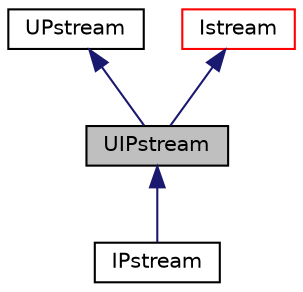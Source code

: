 digraph "UIPstream"
{
  bgcolor="transparent";
  edge [fontname="Helvetica",fontsize="10",labelfontname="Helvetica",labelfontsize="10"];
  node [fontname="Helvetica",fontsize="10",shape=record];
  Node1 [label="UIPstream",height=0.2,width=0.4,color="black", fillcolor="grey75", style="filled", fontcolor="black"];
  Node2 -> Node1 [dir="back",color="midnightblue",fontsize="10",style="solid",fontname="Helvetica"];
  Node2 [label="UPstream",height=0.2,width=0.4,color="black",URL="$a02873.html",tooltip="Inter-processor communications stream. "];
  Node3 -> Node1 [dir="back",color="midnightblue",fontsize="10",style="solid",fontname="Helvetica"];
  Node3 [label="Istream",height=0.2,width=0.4,color="red",URL="$a01215.html",tooltip="An Istream is an abstract base class for all input systems (streams, files, token lists etc)..."];
  Node1 -> Node4 [dir="back",color="midnightblue",fontsize="10",style="solid",fontname="Helvetica"];
  Node4 [label="IPstream",height=0.2,width=0.4,color="black",URL="$a01202.html",tooltip="Input inter-processor communications stream. "];
}
